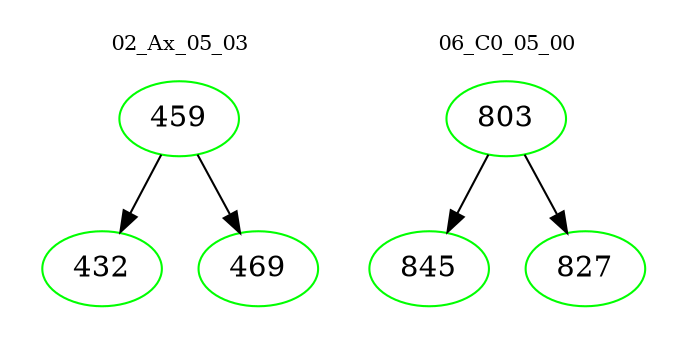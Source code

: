 digraph{
subgraph cluster_0 {
color = white
label = "02_Ax_05_03";
fontsize=10;
T0_459 [label="459", color="green"]
T0_459 -> T0_432 [color="black"]
T0_432 [label="432", color="green"]
T0_459 -> T0_469 [color="black"]
T0_469 [label="469", color="green"]
}
subgraph cluster_1 {
color = white
label = "06_C0_05_00";
fontsize=10;
T1_803 [label="803", color="green"]
T1_803 -> T1_845 [color="black"]
T1_845 [label="845", color="green"]
T1_803 -> T1_827 [color="black"]
T1_827 [label="827", color="green"]
}
}
